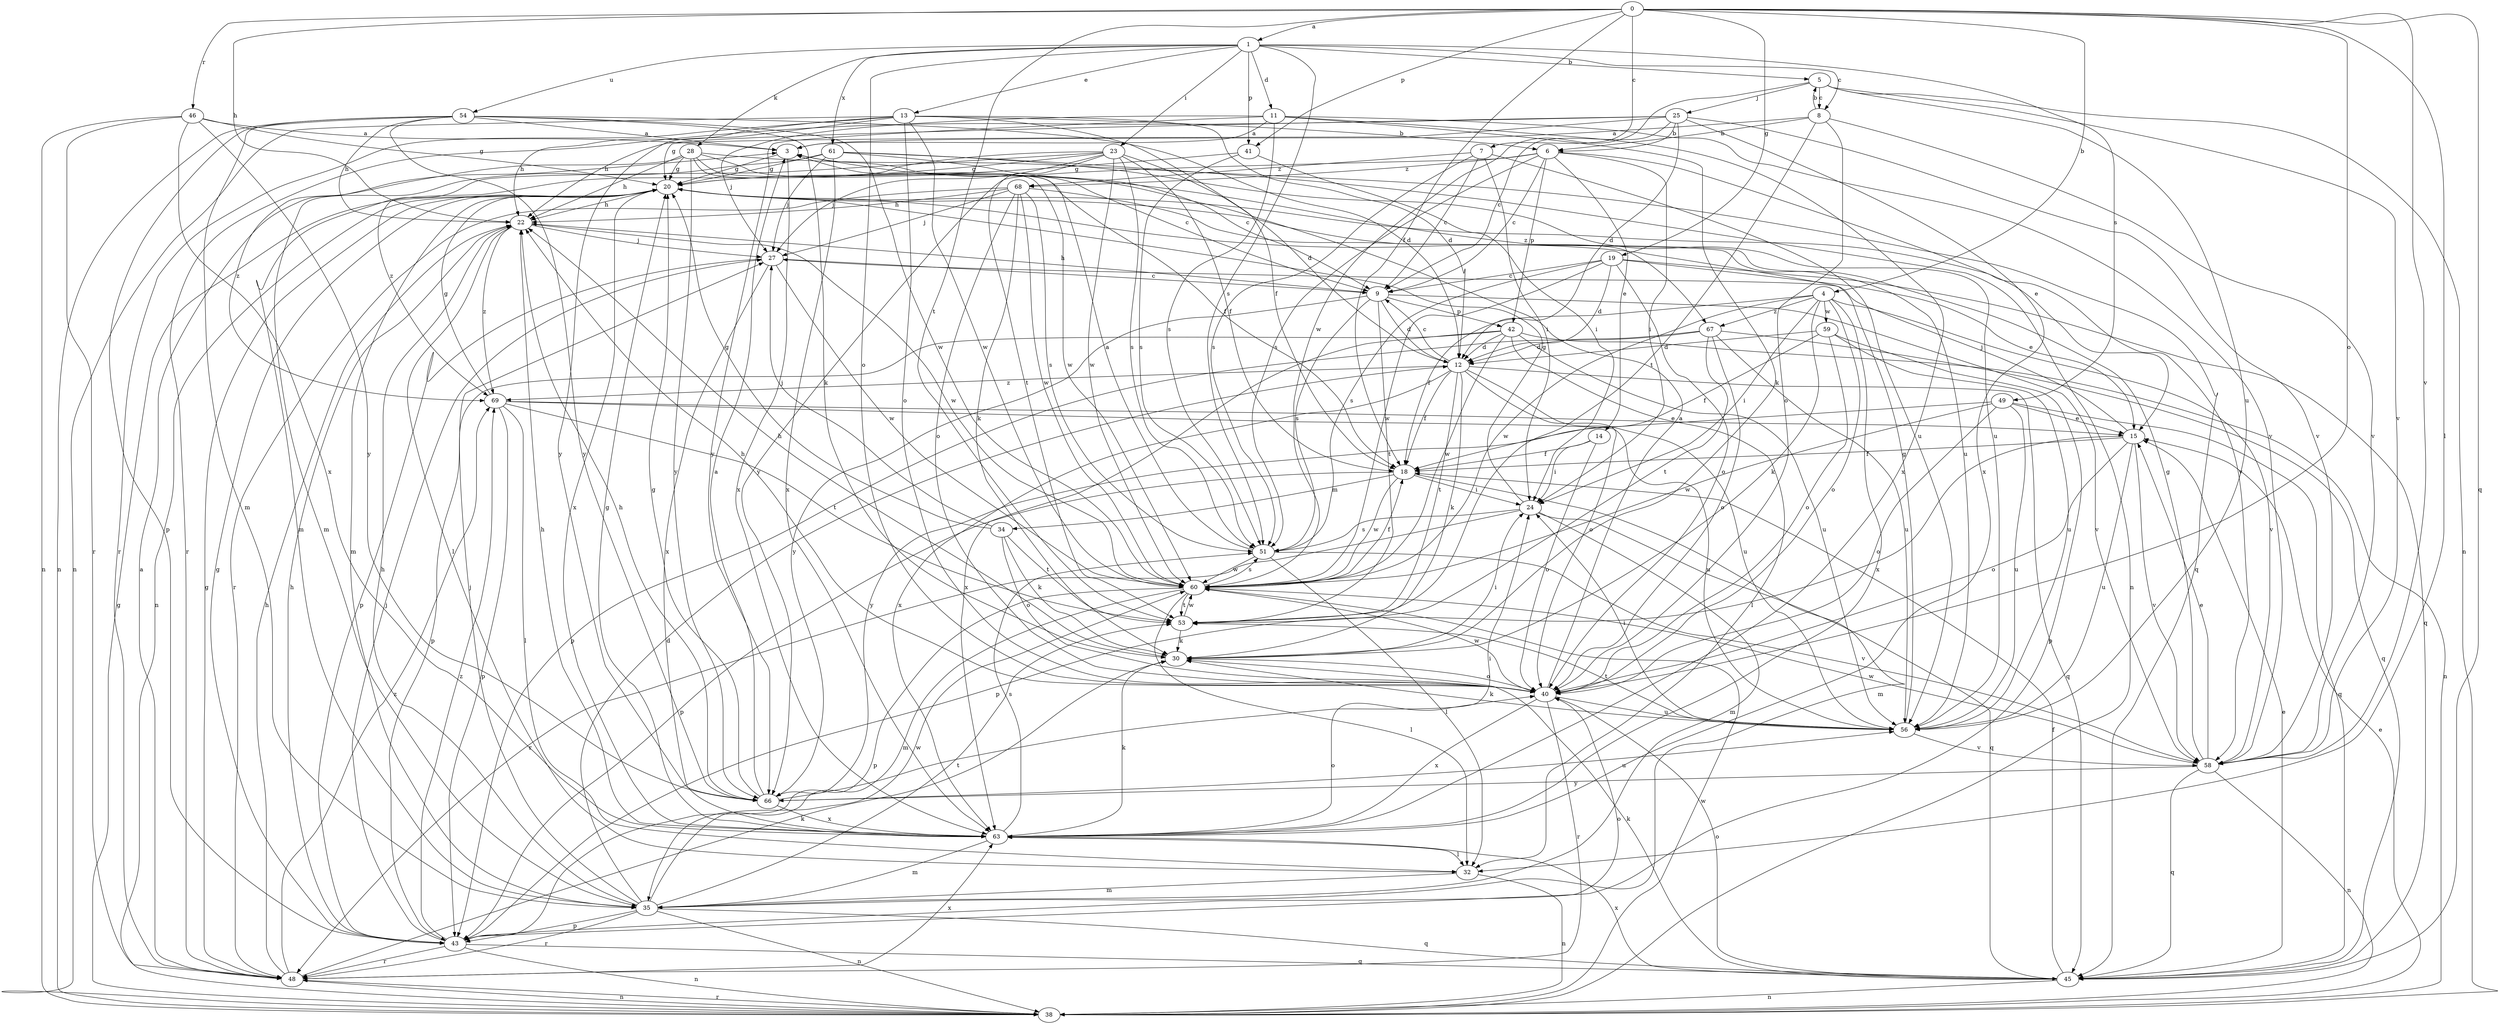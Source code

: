 strict digraph  {
0;
1;
3;
4;
5;
6;
7;
8;
9;
11;
12;
13;
14;
15;
18;
19;
20;
22;
23;
24;
25;
27;
28;
30;
32;
34;
35;
38;
40;
41;
42;
43;
45;
46;
48;
49;
51;
53;
54;
56;
58;
59;
60;
61;
63;
66;
67;
68;
69;
0 -> 1  [label=a];
0 -> 4  [label=b];
0 -> 7  [label=c];
0 -> 18  [label=f];
0 -> 19  [label=g];
0 -> 22  [label=h];
0 -> 32  [label=l];
0 -> 40  [label=o];
0 -> 41  [label=p];
0 -> 45  [label=q];
0 -> 46  [label=r];
0 -> 53  [label=t];
0 -> 58  [label=v];
1 -> 5  [label=b];
1 -> 8  [label=c];
1 -> 11  [label=d];
1 -> 13  [label=e];
1 -> 23  [label=i];
1 -> 28  [label=k];
1 -> 40  [label=o];
1 -> 41  [label=p];
1 -> 49  [label=s];
1 -> 51  [label=s];
1 -> 54  [label=u];
1 -> 61  [label=x];
3 -> 20  [label=g];
3 -> 63  [label=x];
3 -> 67  [label=z];
4 -> 18  [label=f];
4 -> 24  [label=i];
4 -> 30  [label=k];
4 -> 40  [label=o];
4 -> 58  [label=v];
4 -> 59  [label=w];
4 -> 60  [label=w];
4 -> 63  [label=x];
4 -> 67  [label=z];
5 -> 8  [label=c];
5 -> 25  [label=j];
5 -> 38  [label=n];
5 -> 56  [label=u];
5 -> 58  [label=v];
5 -> 60  [label=w];
6 -> 9  [label=c];
6 -> 14  [label=e];
6 -> 15  [label=e];
6 -> 24  [label=i];
6 -> 42  [label=p];
6 -> 51  [label=s];
6 -> 66  [label=y];
6 -> 68  [label=z];
7 -> 9  [label=c];
7 -> 24  [label=i];
7 -> 51  [label=s];
7 -> 56  [label=u];
7 -> 68  [label=z];
8 -> 3  [label=a];
8 -> 5  [label=b];
8 -> 6  [label=b];
8 -> 40  [label=o];
8 -> 53  [label=t];
8 -> 58  [label=v];
9 -> 12  [label=d];
9 -> 22  [label=h];
9 -> 42  [label=p];
9 -> 51  [label=s];
9 -> 53  [label=t];
9 -> 58  [label=v];
9 -> 66  [label=y];
11 -> 3  [label=a];
11 -> 27  [label=j];
11 -> 30  [label=k];
11 -> 51  [label=s];
11 -> 58  [label=v];
11 -> 63  [label=x];
11 -> 66  [label=y];
12 -> 9  [label=c];
12 -> 18  [label=f];
12 -> 30  [label=k];
12 -> 40  [label=o];
12 -> 45  [label=q];
12 -> 53  [label=t];
12 -> 56  [label=u];
12 -> 63  [label=x];
12 -> 69  [label=z];
13 -> 6  [label=b];
13 -> 12  [label=d];
13 -> 18  [label=f];
13 -> 22  [label=h];
13 -> 38  [label=n];
13 -> 40  [label=o];
13 -> 48  [label=r];
13 -> 60  [label=w];
13 -> 66  [label=y];
14 -> 18  [label=f];
14 -> 24  [label=i];
14 -> 40  [label=o];
15 -> 18  [label=f];
15 -> 27  [label=j];
15 -> 40  [label=o];
15 -> 43  [label=p];
15 -> 56  [label=u];
15 -> 58  [label=v];
18 -> 24  [label=i];
18 -> 34  [label=m];
18 -> 35  [label=m];
18 -> 43  [label=p];
18 -> 60  [label=w];
19 -> 9  [label=c];
19 -> 12  [label=d];
19 -> 15  [label=e];
19 -> 40  [label=o];
19 -> 45  [label=q];
19 -> 51  [label=s];
19 -> 60  [label=w];
20 -> 22  [label=h];
20 -> 35  [label=m];
20 -> 38  [label=n];
20 -> 58  [label=v];
20 -> 63  [label=x];
22 -> 27  [label=j];
22 -> 32  [label=l];
22 -> 60  [label=w];
22 -> 69  [label=z];
23 -> 12  [label=d];
23 -> 18  [label=f];
23 -> 20  [label=g];
23 -> 27  [label=j];
23 -> 35  [label=m];
23 -> 51  [label=s];
23 -> 53  [label=t];
23 -> 60  [label=w];
23 -> 69  [label=z];
24 -> 20  [label=g];
24 -> 35  [label=m];
24 -> 45  [label=q];
24 -> 48  [label=r];
24 -> 51  [label=s];
25 -> 6  [label=b];
25 -> 9  [label=c];
25 -> 12  [label=d];
25 -> 20  [label=g];
25 -> 22  [label=h];
25 -> 48  [label=r];
25 -> 58  [label=v];
25 -> 63  [label=x];
27 -> 9  [label=c];
27 -> 43  [label=p];
27 -> 60  [label=w];
27 -> 63  [label=x];
28 -> 9  [label=c];
28 -> 18  [label=f];
28 -> 20  [label=g];
28 -> 22  [label=h];
28 -> 45  [label=q];
28 -> 60  [label=w];
28 -> 66  [label=y];
28 -> 69  [label=z];
30 -> 22  [label=h];
30 -> 24  [label=i];
30 -> 40  [label=o];
32 -> 35  [label=m];
32 -> 38  [label=n];
34 -> 20  [label=g];
34 -> 27  [label=j];
34 -> 30  [label=k];
34 -> 40  [label=o];
34 -> 53  [label=t];
35 -> 12  [label=d];
35 -> 22  [label=h];
35 -> 27  [label=j];
35 -> 38  [label=n];
35 -> 43  [label=p];
35 -> 45  [label=q];
35 -> 48  [label=r];
35 -> 53  [label=t];
35 -> 60  [label=w];
38 -> 15  [label=e];
38 -> 20  [label=g];
38 -> 48  [label=r];
38 -> 60  [label=w];
40 -> 3  [label=a];
40 -> 22  [label=h];
40 -> 48  [label=r];
40 -> 56  [label=u];
40 -> 60  [label=w];
40 -> 63  [label=x];
41 -> 20  [label=g];
41 -> 24  [label=i];
41 -> 51  [label=s];
42 -> 12  [label=d];
42 -> 32  [label=l];
42 -> 38  [label=n];
42 -> 43  [label=p];
42 -> 56  [label=u];
42 -> 60  [label=w];
42 -> 63  [label=x];
43 -> 20  [label=g];
43 -> 22  [label=h];
43 -> 27  [label=j];
43 -> 38  [label=n];
43 -> 40  [label=o];
43 -> 45  [label=q];
43 -> 48  [label=r];
43 -> 69  [label=z];
45 -> 15  [label=e];
45 -> 18  [label=f];
45 -> 30  [label=k];
45 -> 38  [label=n];
45 -> 40  [label=o];
45 -> 63  [label=x];
46 -> 3  [label=a];
46 -> 20  [label=g];
46 -> 38  [label=n];
46 -> 48  [label=r];
46 -> 63  [label=x];
46 -> 66  [label=y];
48 -> 3  [label=a];
48 -> 20  [label=g];
48 -> 22  [label=h];
48 -> 30  [label=k];
48 -> 38  [label=n];
48 -> 63  [label=x];
48 -> 69  [label=z];
49 -> 15  [label=e];
49 -> 40  [label=o];
49 -> 45  [label=q];
49 -> 56  [label=u];
49 -> 60  [label=w];
49 -> 66  [label=y];
51 -> 3  [label=a];
51 -> 32  [label=l];
51 -> 58  [label=v];
51 -> 60  [label=w];
53 -> 30  [label=k];
53 -> 60  [label=w];
54 -> 3  [label=a];
54 -> 12  [label=d];
54 -> 22  [label=h];
54 -> 30  [label=k];
54 -> 35  [label=m];
54 -> 38  [label=n];
54 -> 43  [label=p];
54 -> 60  [label=w];
54 -> 66  [label=y];
56 -> 20  [label=g];
56 -> 24  [label=i];
56 -> 30  [label=k];
56 -> 53  [label=t];
56 -> 58  [label=v];
58 -> 15  [label=e];
58 -> 20  [label=g];
58 -> 38  [label=n];
58 -> 45  [label=q];
58 -> 60  [label=w];
58 -> 66  [label=y];
59 -> 12  [label=d];
59 -> 18  [label=f];
59 -> 40  [label=o];
59 -> 43  [label=p];
59 -> 56  [label=u];
60 -> 18  [label=f];
60 -> 32  [label=l];
60 -> 35  [label=m];
60 -> 43  [label=p];
60 -> 51  [label=s];
60 -> 53  [label=t];
61 -> 9  [label=c];
61 -> 20  [label=g];
61 -> 27  [label=j];
61 -> 35  [label=m];
61 -> 38  [label=n];
61 -> 56  [label=u];
61 -> 63  [label=x];
63 -> 20  [label=g];
63 -> 22  [label=h];
63 -> 30  [label=k];
63 -> 32  [label=l];
63 -> 35  [label=m];
63 -> 40  [label=o];
63 -> 51  [label=s];
66 -> 3  [label=a];
66 -> 20  [label=g];
66 -> 22  [label=h];
66 -> 24  [label=i];
66 -> 56  [label=u];
66 -> 63  [label=x];
67 -> 12  [label=d];
67 -> 40  [label=o];
67 -> 43  [label=p];
67 -> 45  [label=q];
67 -> 53  [label=t];
67 -> 56  [label=u];
68 -> 22  [label=h];
68 -> 27  [label=j];
68 -> 30  [label=k];
68 -> 40  [label=o];
68 -> 48  [label=r];
68 -> 51  [label=s];
68 -> 56  [label=u];
68 -> 60  [label=w];
69 -> 15  [label=e];
69 -> 20  [label=g];
69 -> 32  [label=l];
69 -> 43  [label=p];
69 -> 53  [label=t];
69 -> 56  [label=u];
}
